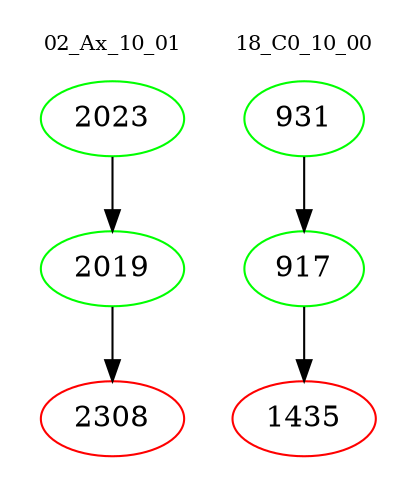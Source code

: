 digraph{
subgraph cluster_0 {
color = white
label = "02_Ax_10_01";
fontsize=10;
T0_2023 [label="2023", color="green"]
T0_2023 -> T0_2019 [color="black"]
T0_2019 [label="2019", color="green"]
T0_2019 -> T0_2308 [color="black"]
T0_2308 [label="2308", color="red"]
}
subgraph cluster_1 {
color = white
label = "18_C0_10_00";
fontsize=10;
T1_931 [label="931", color="green"]
T1_931 -> T1_917 [color="black"]
T1_917 [label="917", color="green"]
T1_917 -> T1_1435 [color="black"]
T1_1435 [label="1435", color="red"]
}
}
